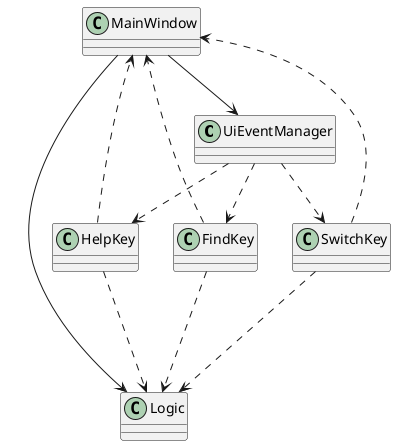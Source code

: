 @startuml
Class UiEventManager
Class HelpKey
Class FindKey
Class SwitchKey
Class Logic
Class MainWindow

UiEventManager .d.> HelpKey
UiEventManager .d.> FindKey
UiEventManager .d.> SwitchKey
MainWindow -r-> Logic
MainWindow --> UiEventManager
HelpKey .d.> MainWindow
FindKey .d.> MainWindow
SwitchKey .d.> MainWindow
HelpKey ...> Logic
FindKey ...> Logic
SwitchKey ...> Logic
@enduml